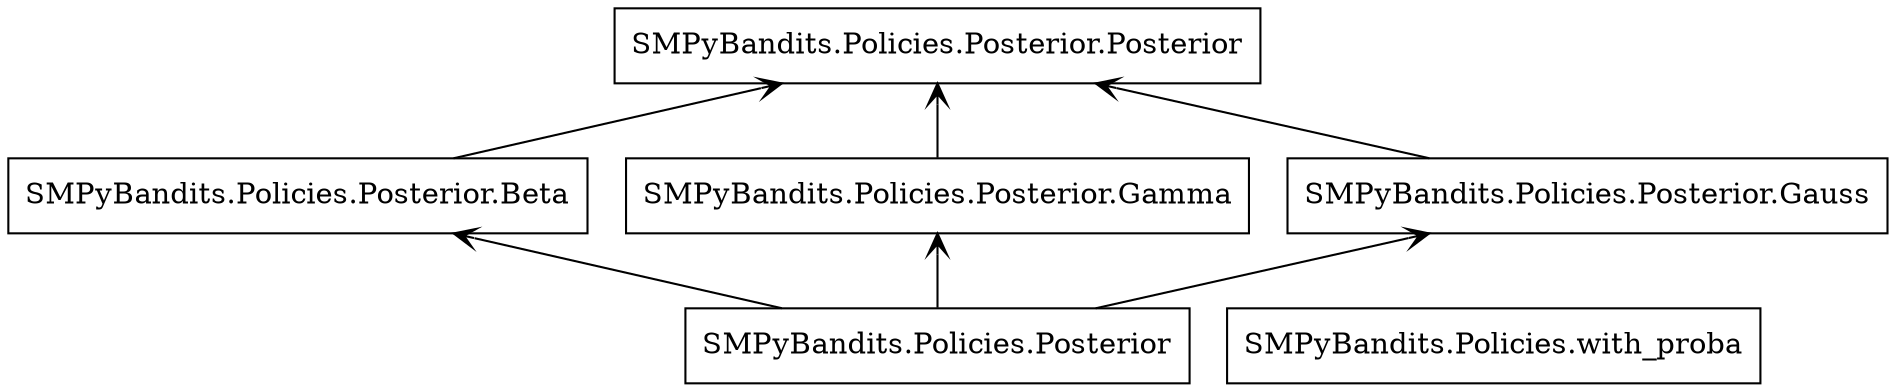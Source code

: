 digraph "packages_SMPyBandits.Policies.Posterior" {
charset="utf-8"
rankdir=BT
"0" [label="SMPyBandits.Policies.Posterior", shape="box"];
"1" [label="SMPyBandits.Policies.Posterior.Beta", shape="box"];
"2" [label="SMPyBandits.Policies.Posterior.Gamma", shape="box"];
"3" [label="SMPyBandits.Policies.Posterior.Gauss", shape="box"];
"4" [label="SMPyBandits.Policies.Posterior.Posterior", shape="box"];
"5" [label="SMPyBandits.Policies.with_proba", shape="box"];
"0" -> "1" [arrowhead="open", arrowtail="none"];
"0" -> "2" [arrowhead="open", arrowtail="none"];
"0" -> "3" [arrowhead="open", arrowtail="none"];
"1" -> "4" [arrowhead="open", arrowtail="none"];
"2" -> "4" [arrowhead="open", arrowtail="none"];
"3" -> "4" [arrowhead="open", arrowtail="none"];
}
